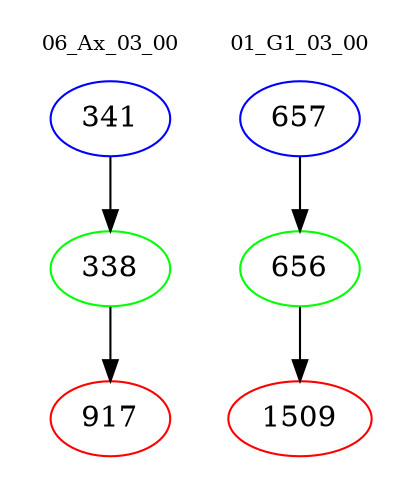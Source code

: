digraph{
subgraph cluster_0 {
color = white
label = "06_Ax_03_00";
fontsize=10;
T0_341 [label="341", color="blue"]
T0_341 -> T0_338 [color="black"]
T0_338 [label="338", color="green"]
T0_338 -> T0_917 [color="black"]
T0_917 [label="917", color="red"]
}
subgraph cluster_1 {
color = white
label = "01_G1_03_00";
fontsize=10;
T1_657 [label="657", color="blue"]
T1_657 -> T1_656 [color="black"]
T1_656 [label="656", color="green"]
T1_656 -> T1_1509 [color="black"]
T1_1509 [label="1509", color="red"]
}
}

